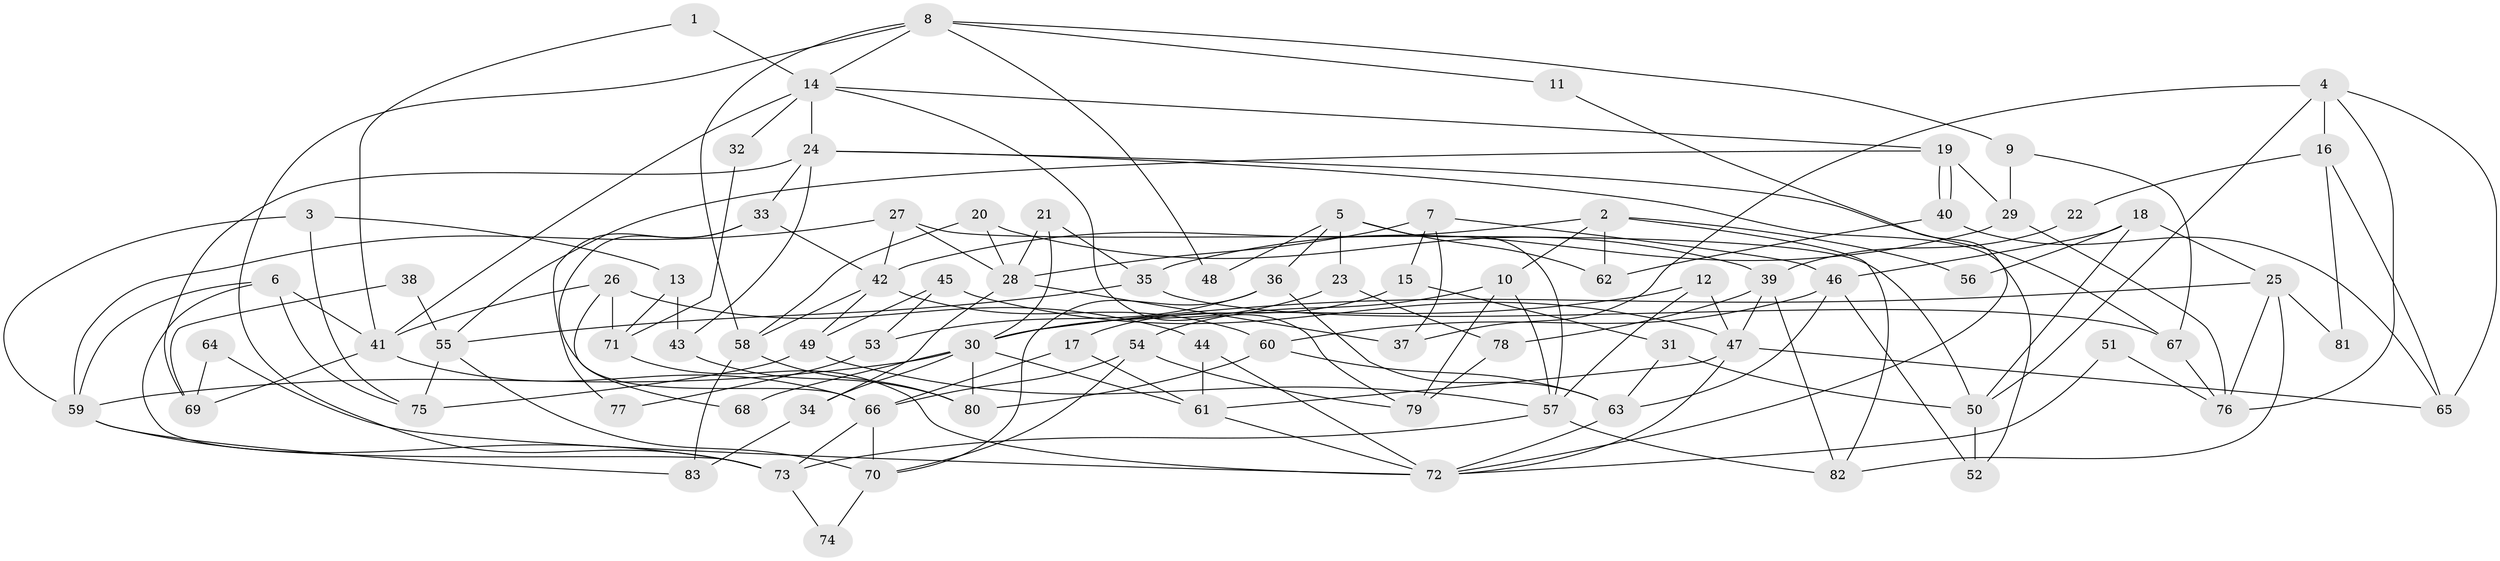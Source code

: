 // Generated by graph-tools (version 1.1) at 2025/50/03/09/25 03:50:06]
// undirected, 83 vertices, 166 edges
graph export_dot {
graph [start="1"]
  node [color=gray90,style=filled];
  1;
  2;
  3;
  4;
  5;
  6;
  7;
  8;
  9;
  10;
  11;
  12;
  13;
  14;
  15;
  16;
  17;
  18;
  19;
  20;
  21;
  22;
  23;
  24;
  25;
  26;
  27;
  28;
  29;
  30;
  31;
  32;
  33;
  34;
  35;
  36;
  37;
  38;
  39;
  40;
  41;
  42;
  43;
  44;
  45;
  46;
  47;
  48;
  49;
  50;
  51;
  52;
  53;
  54;
  55;
  56;
  57;
  58;
  59;
  60;
  61;
  62;
  63;
  64;
  65;
  66;
  67;
  68;
  69;
  70;
  71;
  72;
  73;
  74;
  75;
  76;
  77;
  78;
  79;
  80;
  81;
  82;
  83;
  1 -- 41;
  1 -- 14;
  2 -- 10;
  2 -- 42;
  2 -- 56;
  2 -- 62;
  2 -- 82;
  3 -- 13;
  3 -- 75;
  3 -- 59;
  4 -- 65;
  4 -- 76;
  4 -- 16;
  4 -- 37;
  4 -- 50;
  5 -- 36;
  5 -- 23;
  5 -- 48;
  5 -- 57;
  5 -- 62;
  6 -- 59;
  6 -- 73;
  6 -- 41;
  6 -- 75;
  7 -- 28;
  7 -- 46;
  7 -- 15;
  7 -- 37;
  8 -- 73;
  8 -- 58;
  8 -- 9;
  8 -- 11;
  8 -- 14;
  8 -- 48;
  9 -- 29;
  9 -- 67;
  10 -- 57;
  10 -- 54;
  10 -- 79;
  11 -- 72;
  12 -- 30;
  12 -- 47;
  12 -- 57;
  13 -- 71;
  13 -- 43;
  14 -- 24;
  14 -- 19;
  14 -- 32;
  14 -- 41;
  14 -- 79;
  15 -- 17;
  15 -- 31;
  16 -- 65;
  16 -- 22;
  16 -- 81;
  17 -- 61;
  17 -- 66;
  18 -- 25;
  18 -- 46;
  18 -- 50;
  18 -- 56;
  19 -- 40;
  19 -- 40;
  19 -- 29;
  19 -- 55;
  20 -- 58;
  20 -- 28;
  20 -- 39;
  21 -- 35;
  21 -- 28;
  21 -- 30;
  22 -- 39;
  23 -- 30;
  23 -- 78;
  24 -- 33;
  24 -- 67;
  24 -- 43;
  24 -- 52;
  24 -- 69;
  25 -- 30;
  25 -- 82;
  25 -- 76;
  25 -- 81;
  26 -- 44;
  26 -- 41;
  26 -- 68;
  26 -- 71;
  27 -- 28;
  27 -- 50;
  27 -- 42;
  27 -- 59;
  28 -- 37;
  28 -- 34;
  29 -- 35;
  29 -- 76;
  30 -- 59;
  30 -- 34;
  30 -- 61;
  30 -- 68;
  30 -- 80;
  31 -- 50;
  31 -- 63;
  32 -- 71;
  33 -- 42;
  33 -- 66;
  33 -- 77;
  34 -- 83;
  35 -- 55;
  35 -- 67;
  36 -- 70;
  36 -- 63;
  36 -- 53;
  38 -- 69;
  38 -- 55;
  39 -- 82;
  39 -- 47;
  39 -- 78;
  40 -- 62;
  40 -- 65;
  41 -- 66;
  41 -- 69;
  42 -- 49;
  42 -- 58;
  42 -- 60;
  43 -- 80;
  44 -- 72;
  44 -- 61;
  45 -- 47;
  45 -- 49;
  45 -- 53;
  46 -- 63;
  46 -- 52;
  46 -- 60;
  47 -- 72;
  47 -- 61;
  47 -- 65;
  49 -- 75;
  49 -- 57;
  50 -- 52;
  51 -- 76;
  51 -- 72;
  53 -- 77;
  54 -- 66;
  54 -- 79;
  54 -- 70;
  55 -- 70;
  55 -- 75;
  57 -- 73;
  57 -- 82;
  58 -- 80;
  58 -- 83;
  59 -- 73;
  59 -- 83;
  60 -- 63;
  60 -- 80;
  61 -- 72;
  63 -- 72;
  64 -- 72;
  64 -- 69;
  66 -- 73;
  66 -- 70;
  67 -- 76;
  70 -- 74;
  71 -- 72;
  73 -- 74;
  78 -- 79;
}
